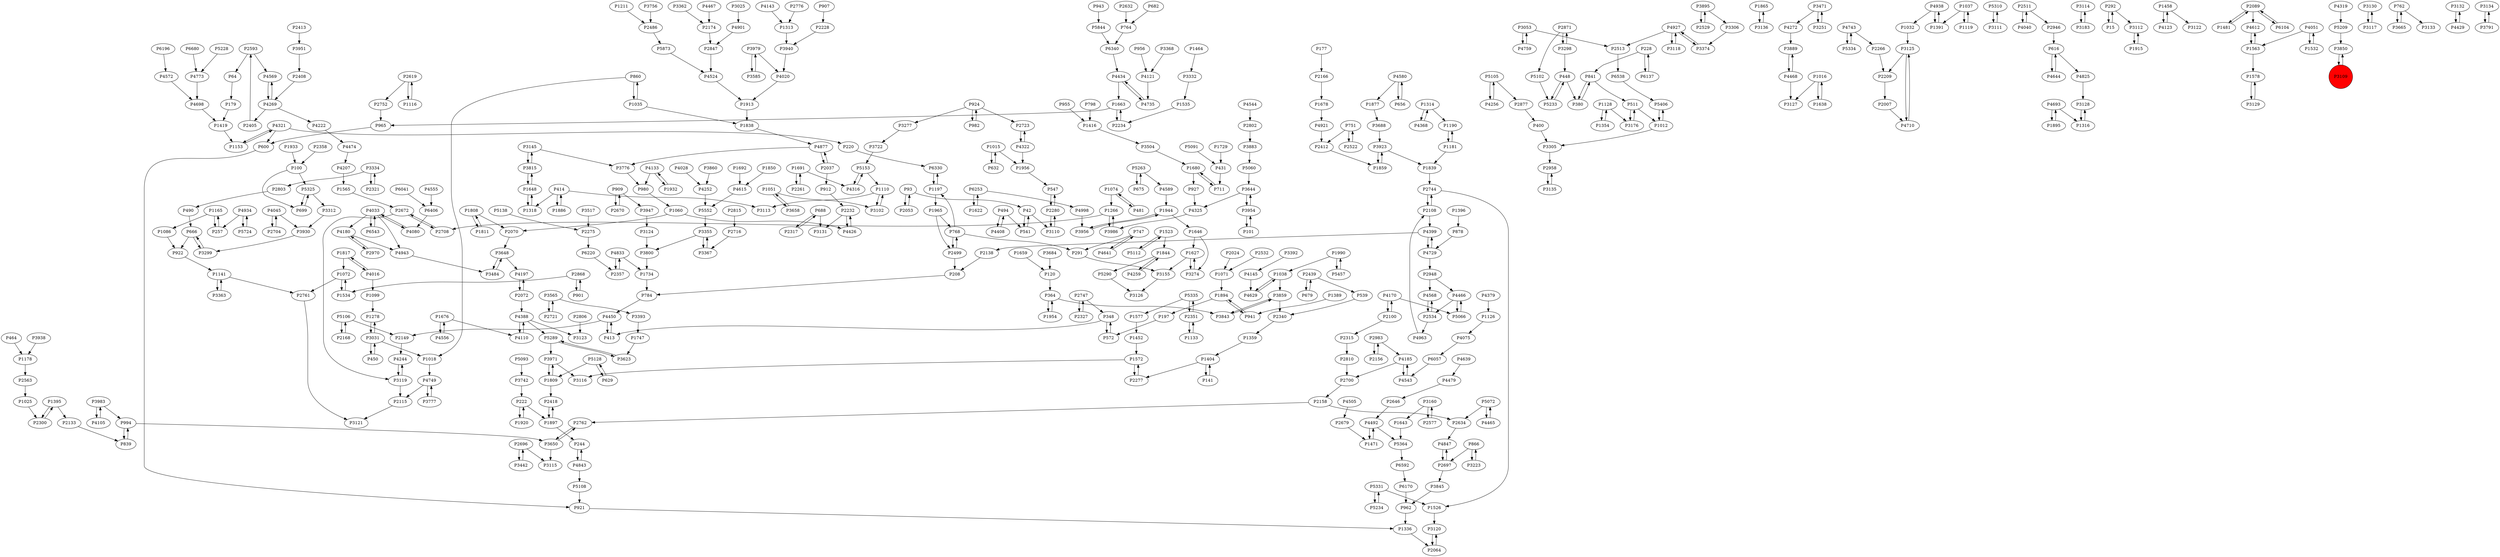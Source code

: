 digraph {
	P1190 -> P1181
	P3031 -> P1278
	P5873 -> P4524
	P1211 -> P2486
	P5153 -> P4316
	P4321 -> P600
	P4133 -> P1932
	P2261 -> P1691
	P4615 -> P5552
	P1110 -> P3102
	P3053 -> P4759
	P4877 -> P2037
	P6196 -> P4572
	P2072 -> P4197
	P5325 -> P699
	P2358 -> P100
	P3860 -> P4252
	P2802 -> P3883
	P2696 -> P3442
	P2037 -> P912
	P6680 -> P4773
	P666 -> P3299
	P2300 -> P1395
	P4143 -> P1313
	P1865 -> P3136
	P2108 -> P2744
	P3031 -> P1018
	P982 -> P924
	P1165 -> P257
	P4033 -> P6543
	P2327 -> P2747
	P4272 -> P3889
	P3777 -> P4749
	P907 -> P2228
	P4408 -> P494
	P1646 -> P3274
	P3125 -> P4710
	P3442 -> P2696
	P5310 -> P3111
	P1747 -> P3623
	P616 -> P4644
	P4426 -> P2232
	P4033 -> P4180
	P866 -> P2697
	P4197 -> P2072
	P3986 -> P1266
	P4105 -> P3983
	P768 -> P1197
	P4399 -> P4729
	P4020 -> P1913
	P3954 -> P101
	P1074 -> P481
	P1676 -> P4556
	P4921 -> P2412
	P1018 -> P4749
	P922 -> P1141
	P3648 -> P4197
	P4773 -> P4698
	P2700 -> P2158
	P3895 -> P3306
	P3114 -> P3183
	P4825 -> P3128
	P5108 -> P921
	P5128 -> P1809
	P2871 -> P3298
	P4729 -> P4399
	P5289 -> P3623
	P1012 -> P5406
	P2522 -> P751
	P4222 -> P4474
	P4244 -> P3119
	P2697 -> P4847
	P481 -> P1074
	P3883 -> P5060
	P1894 -> P197
	P292 -> P15
	P688 -> P3131
	P1119 -> P1037
	P841 -> P511
	P100 -> P699
	P751 -> P2522
	P5325 -> P3312
	P1691 -> P2261
	P1809 -> P2418
	P228 -> P6137
	P2439 -> P539
	P1404 -> P141
	P3650 -> P2762
	P1850 -> P4615
	P2070 -> P3648
	P6253 -> P1622
	P1678 -> P4921
	P5234 -> P5331
	P1354 -> P1128
	P2762 -> P3650
	P4028 -> P4252
	P42 -> P541
	P4833 -> P1734
	P1897 -> P2418
	P42 -> P3110
	P1458 -> P4123
	P1877 -> P3688
	P3776 -> P980
	P1032 -> P3125
	P141 -> P1404
	P1965 -> P768
	P5844 -> P6340
	P1808 -> P1811
	P2089 -> P1481
	P490 -> P666
	P3129 -> P1578
	P1016 -> P3127
	P3504 -> P1680
	P5060 -> P3644
	P414 -> P1318
	P1416 -> P3504
	P1153 -> P4321
	P1627 -> P3155
	P3850 -> P3109
	P798 -> P1416
	P3517 -> P2275
	P3951 -> P2408
	P1897 -> P244
	P3274 -> P1627
	P2499 -> P768
	P1844 -> P4259
	P4556 -> P1676
	P2744 -> P2108
	P3102 -> P1110
	P666 -> P922
	P994 -> P3650
	P4256 -> P5105
	P5335 -> P1577
	P448 -> P380
	P547 -> P2280
	P380 -> P841
	P179 -> P1419
	P912 -> P2232
	P4927 -> P2513
	P3644 -> P3954
	P1458 -> P3122
	P2166 -> P1678
	P2511 -> P4040
	P1565 -> P2672
	P3923 -> P1859
	P1099 -> P1278
	P1622 -> P6253
	P955 -> P1416
	P1734 -> P784
	P600 -> P921
	P1572 -> P2277
	P3947 -> P3124
	P4269 -> P4569
	P4693 -> P1895
	P1676 -> P4110
	P208 -> P784
	P2064 -> P3120
	P2563 -> P1025
	P3130 -> P3117
	P1729 -> P431
	P1956 -> P547
	P994 -> P839
	P4735 -> P4434
	P2321 -> P3334
	P860 -> P1035
	P4145 -> P4629
	P292 -> P3112
	P784 -> P4450
	P1523 -> P1844
	P2340 -> P1359
	P2280 -> P547
	P4641 -> P747
	P3471 -> P4272
	P909 -> P3947
	P866 -> P3223
	P4943 -> P3484
	P257 -> P1165
	P4833 -> P2357
	P3031 -> P450
	P2672 -> P3119
	P4644 -> P616
	P4524 -> P1913
	P101 -> P3954
	P2958 -> P3135
	P2696 -> P3115
	P1128 -> P3176
	P5209 -> P3850
	P1534 -> P1072
	P3117 -> P3130
	P4045 -> P3930
	P6592 -> P6170
	P6340 -> P4434
	P4934 -> P257
	P1316 -> P3128
	P3684 -> P120
	P3312 -> P3930
	P3889 -> P4468
	P839 -> P994
	P5072 -> P4465
	P3688 -> P3923
	P860 -> P1018
	P4492 -> P1471
	P413 -> P4450
	P3251 -> P3471
	P3971 -> P3116
	P1051 -> P3658
	P539 -> P2340
	P2948 -> P4568
	P3938 -> P1178
	P3484 -> P3648
	P1577 -> P1452
	P1419 -> P1153
	P4033 -> P4943
	P4466 -> P5066
	P4316 -> P5153
	P1563 -> P1578
	P541 -> P42
	P5364 -> P6592
	P3979 -> P3585
	P4612 -> P1563
	P1933 -> P100
	P3800 -> P1734
	P4325 -> P3986
	P2486 -> P5873
	P4075 -> P6057
	P4170 -> P2100
	P1060 -> P4426
	P6104 -> P2089
	P2946 -> P616
	P1141 -> P2761
	P4843 -> P244
	P4568 -> P2534
	P2405 -> P2593
	P15 -> P292
	P3118 -> P4927
	P244 -> P4843
	P3124 -> P3800
	P2149 -> P4244
	P4963 -> P2108
	P3355 -> P3367
	P4474 -> P4207
	P2593 -> P64
	P4269 -> P4222
	P5066 -> P4466
	P3393 -> P1747
	P2776 -> P1313
	P2412 -> P1859
	P2156 -> P2983
	P6220 -> P2357
	P1932 -> P4133
	P924 -> P982
	P5552 -> P3355
	P1116 -> P2619
	P768 -> P291
	P1627 -> P3274
	P924 -> P3277
	P1025 -> P2300
	P4080 -> P4033
	P3585 -> P3979
	P688 -> P2317
	P841 -> P380
	P5228 -> P4773
	P4110 -> P4388
	P762 -> P3665
	P1817 -> P4016
	P2408 -> P4269
	P4319 -> P5209
	P4749 -> P3777
	P348 -> P413
	P5331 -> P1526
	P4399 -> P2138
	P1578 -> P3129
	P4185 -> P4543
	P4388 -> P4110
	P2810 -> P2700
	P3176 -> P511
	P400 -> P3305
	P2744 -> P1526
	P2697 -> P3845
	P1141 -> P3363
	P2413 -> P3951
	P1659 -> P120
	P1944 -> P3956
	P2871 -> P5102
	P1965 -> P2499
	P2672 -> P2708
	P2089 -> P6104
	P4492 -> P5364
	P5105 -> P2877
	P2752 -> P965
	P1037 -> P1119
	P3983 -> P994
	P3053 -> P2513
	P3658 -> P1051
	P5105 -> P4256
	P1051 -> P3102
	P177 -> P2166
	P5072 -> P2634
	P2593 -> P4569
	P1197 -> P1965
	P1178 -> P2563
	P1133 -> P2351
	P4185 -> P2700
	P4133 -> P980
	P2168 -> P5106
	P2868 -> P1534
	P1638 -> P1016
	P2072 -> P4388
	P924 -> P2723
	P2747 -> P348
	P3644 -> P4325
	P5724 -> P4934
	P711 -> P1680
	P3334 -> P2321
	P4170 -> P5066
	P1643 -> P5364
	P3109 -> P3850
	P2317 -> P688
	P1523 -> P5112
	P1920 -> P222
	P4252 -> P5552
	P3132 -> P4429
	P348 -> P572
	P4388 -> P3123
	P4016 -> P1099
	P2948 -> P4466
	P1895 -> P4693
	P2532 -> P1071
	P909 -> P2670
	P2632 -> P764
	P3155 -> P3126
	P3979 -> P4020
	P5290 -> P3126
	P2877 -> P400
	P1464 -> P3332
	P572 -> P348
	P3815 -> P3145
	P3954 -> P3644
	P4639 -> P4479
	P1086 -> P922
	P448 -> P5233
	P2619 -> P1116
	P4759 -> P3053
	P5233 -> P448
	P2646 -> P4492
	P751 -> P2412
	P4543 -> P4185
	P1395 -> P2133
	P3119 -> P4244
	P4040 -> P2511
	P1060 -> P2070
	P2089 -> P4612
	P616 -> P4825
	P3367 -> P3355
	P1314 -> P1190
	P4207 -> P1565
	P3298 -> P2871
	P2100 -> P4170
	P4934 -> P5724
	P291 -> P3155
	P5334 -> P4743
	P3145 -> P3776
	P2351 -> P5335
	P5335 -> P2351
	P2704 -> P4045
	P921 -> P1336
	P1318 -> P1648
	P4429 -> P3132
	P4180 -> P4943
	P2511 -> P2946
	P1663 -> P965
	P2761 -> P3121
	P2708 -> P2672
	P93 -> P42
	P2513 -> P6538
	P2275 -> P6220
	P3971 -> P1809
	P1886 -> P414
	P197 -> P572
	P1990 -> P1038
	P4259 -> P1844
	P1838 -> P4877
	P1038 -> P4629
	P4743 -> P2266
	P5112 -> P1523
	P962 -> P1336
	P3815 -> P1648
	P414 -> P1886
	P1526 -> P3120
	P2983 -> P4185
	P4033 -> P4080
	P3160 -> P2577
	P1015 -> P1956
	P3940 -> P4020
	P6543 -> P4033
	P3145 -> P3815
	P3859 -> P2340
	P4847 -> P2697
	P100 -> P5325
	P4580 -> P1877
	P1015 -> P632
	P4123 -> P1458
	P3298 -> P448
	P1165 -> P1086
	P5138 -> P2275
	P2439 -> P679
	P1859 -> P3923
	P3565 -> P2721
	P3277 -> P3722
	P1035 -> P860
	P1404 -> P2277
	P3648 -> P3484
	P2115 -> P3121
	P5106 -> P2149
	P2053 -> P93
	P4998 -> P3956
	P364 -> P1954
	P3183 -> P3114
	P4877 -> P3776
	P4388 -> P5289
	P1648 -> P1318
	P2108 -> P4399
	P3128 -> P1316
	P4580 -> P656
	P4468 -> P3127
	P6330 -> P1197
	P1126 -> P4075
	P6406 -> P4080
	P3136 -> P1865
	P629 -> P5128
	P4121 -> P4735
	P3334 -> P2803
	P3565 -> P3393
	P4589 -> P1944
	P2534 -> P4568
	P3120 -> P2064
	P1481 -> P2089
	P927 -> P4325
	P3112 -> P1915
	P4321 -> P220
	P414 -> P3113
	P4016 -> P1817
	P4629 -> P1038
	P2280 -> P3110
	P3111 -> P5310
	P2234 -> P1663
	P1266 -> P2708
	P4544 -> P2802
	P768 -> P2499
	P943 -> P5844
	P1110 -> P3113
	P5153 -> P1110
	P764 -> P6340
	P494 -> P4408
	P2351 -> P1133
	P4693 -> P1316
	P2232 -> P3131
	P3923 -> P1839
	P511 -> P3176
	P3363 -> P1141
	P1181 -> P1190
	P682 -> P764
	P3362 -> P2174
	P1197 -> P6330
	P5289 -> P3971
	P3665 -> P762
	P4450 -> P413
	P965 -> P600
	P5457 -> P1990
	P4938 -> P1391
	P5331 -> P5234
	P2024 -> P1071
	P2228 -> P3940
	P2277 -> P1572
	P3722 -> P5153
	P3956 -> P1944
	P4051 -> P1563
	P3471 -> P3251
	P3025 -> P4901
	P2174 -> P2847
	P878 -> P4729
	P2970 -> P4180
	P3332 -> P1535
	P1452 -> P1572
	P3125 -> P2209
	P4465 -> P5072
	P1072 -> P2761
	P1071 -> P1894
	P4322 -> P2723
	P3983 -> P4105
	P656 -> P4580
	P2803 -> P490
	P5263 -> P4589
	P494 -> P541
	P1646 -> P1627
	P1313 -> P3940
	P1016 -> P1638
	P2266 -> P2209
	P4379 -> P1126
	P3845 -> P962
	P2847 -> P4524
	P1359 -> P1404
	P4322 -> P1956
	P1817 -> P1072
	P464 -> P1178
	P3119 -> P2115
	P2138 -> P208
	P2983 -> P2156
	P220 -> P6330
	P3756 -> P2486
	P5102 -> P5233
	P4368 -> P1314
	P2806 -> P3123
	P1572 -> P3116
	P2499 -> P208
	P4479 -> P2646
	P1915 -> P3112
	P2529 -> P3895
	P4468 -> P3889
	P1074 -> P1266
	P3299 -> P666
	P2716 -> P3367
	P4743 -> P5334
	P1266 -> P3986
	P222 -> P1897
	P2679 -> P1471
	P2232 -> P4426
	P747 -> P291
	P1811 -> P1808
	P1012 -> P3305
	P228 -> P841
	P3135 -> P2958
	P1808 -> P2070
	P1072 -> P1534
	P2100 -> P2315
	P5106 -> P2168
	P2670 -> P909
	P431 -> P711
	P2723 -> P4322
	P675 -> P5263
	P4466 -> P2534
	P5093 -> P3742
	P4434 -> P1663
	P1314 -> P4368
	P4450 -> P2149
	P4045 -> P2704
	P3160 -> P1643
	P1391 -> P4938
	P4927 -> P3118
	P2721 -> P3565
	P2619 -> P2752
	P1648 -> P3815
	P5263 -> P675
	P2209 -> P2007
	P4505 -> P2679
	P3134 -> P3791
	P511 -> P1012
	P3374 -> P4927
	P2158 -> P2762
	P1954 -> P364
	P3305 -> P2958
	P4555 -> P6406
	P222 -> P1920
	P3110 -> P2280
	P5091 -> P431
	P2747 -> P2327
	P3392 -> P4145
	P4572 -> P4698
	P6253 -> P4998
	P699 -> P5325
	P1396 -> P878
	P4569 -> P4269
	P4749 -> P2115
	P4180 -> P2970
	P2634 -> P4847
	P3895 -> P2529
	P1395 -> P2300
	P2418 -> P1897
	P2868 -> P901
	P1278 -> P3031
	P4901 -> P2847
	P120 -> P364
	P3791 -> P3134
	P1692 -> P4615
	P3623 -> P5289
	P3355 -> P3800
	P2007 -> P4710
	P64 -> P179
	P3650 -> P3115
	P4938 -> P1032
	P3742 -> P222
	P3930 -> P3299
	P364 -> P3843
	P1128 -> P1354
	P2815 -> P2716
	P2037 -> P4877
	P1535 -> P2234
	P1839 -> P2744
	P1471 -> P4492
	P450 -> P3031
	P4434 -> P4735
	P762 -> P3133
	P4321 -> P1153
	P1990 -> P5457
	P6041 -> P6406
	P1035 -> P1838
	P3223 -> P866
	P980 -> P1060
	P4843 -> P5108
	P5128 -> P629
	P6057 -> P4543
	P4051 -> P1532
	P1037 -> P1391
	P2534 -> P4963
	P1844 -> P5290
	P6137 -> P228
	P4269 -> P2405
	P1181 -> P1839
	P4927 -> P3374
	P4710 -> P3125
	P679 -> P2439
	P2158 -> P2634
	P1389 -> P941
	P4729 -> P2948
	P1336 -> P2064
	P1680 -> P927
	P1038 -> P3859
	P956 -> P4121
	P1663 -> P2234
	P2133 -> P839
	P747 -> P4641
	P3859 -> P3843
	P1809 -> P3971
	P3306 -> P3374
	P4698 -> P1419
	P2315 -> P2810
	P1563 -> P4612
	P1680 -> P711
	P2577 -> P3160
	P1894 -> P941
	P1532 -> P4051
	P1691 -> P4316
	P5406 -> P1012
	P901 -> P2868
	P93 -> P2053
	P3843 -> P3859
	P6170 -> P962
	P941 -> P1894
	P1944 -> P1646
	P2357 -> P4833
	P3368 -> P4121
	P632 -> P1015
	P1913 -> P1838
	P4467 -> P2174
	P6538 -> P5406
	P3109 [shape=circle]
	P3109 [style=filled]
	P3109 [fillcolor=red]
}